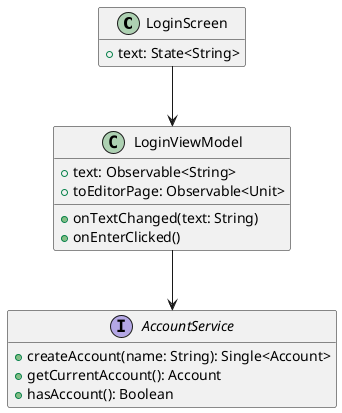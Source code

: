 @startuml
'https://plantuml.com/class-diagram

class LoginScreen {
    + text: State<String>
}
class LoginViewModel {
    + text: Observable<String>
    + toEditorPage: Observable<Unit>
    + onTextChanged(text: String)
    + onEnterClicked()
}
interface AccountService {
    + createAccount(name: String): Single<Account>
    + getCurrentAccount(): Account
    + hasAccount(): Boolean
}

LoginScreen --> LoginViewModel
LoginViewModel --> AccountService



hide empty members

@enduml